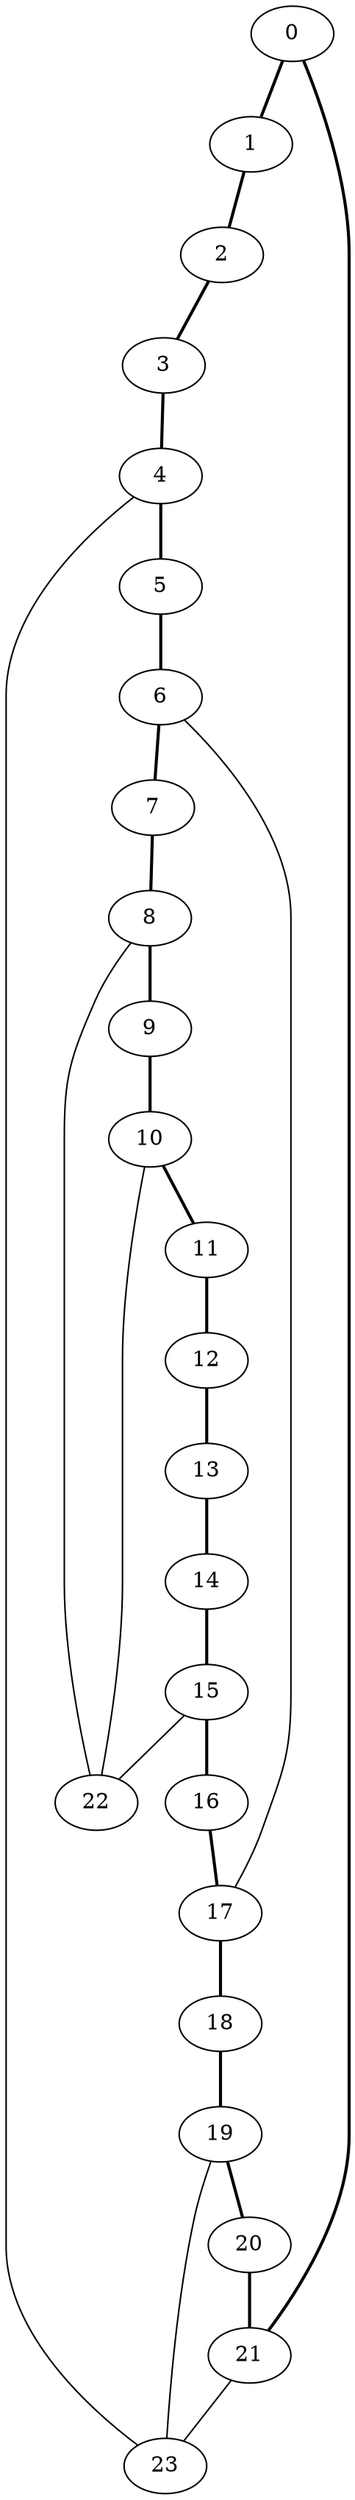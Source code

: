 graph G {
0 [ pos = " 2.00,0.00!" ];
0 -- 1[style=bold];
0 -- 21[style=bold];
1 [ pos = " 1.92,0.56!" ];
1 -- 2[style=bold];
2 [ pos = " 1.68,1.08!" ];
2 -- 3[style=bold];
3 [ pos = " 1.31,1.51!" ];
3 -- 4[style=bold];
4 [ pos = " 0.83,1.82!" ];
4 -- 5[style=bold];
4 -- 23;
5 [ pos = " 0.28,1.98!" ];
5 -- 6[style=bold];
6 [ pos = " -0.28,1.98!" ];
6 -- 7[style=bold];
6 -- 17;
7 [ pos = " -0.83,1.82!" ];
7 -- 8[style=bold];
8 [ pos = " -1.31,1.51!" ];
8 -- 9[style=bold];
8 -- 22;
9 [ pos = " -1.68,1.08!" ];
9 -- 10[style=bold];
10 [ pos = " -1.92,0.56!" ];
10 -- 11[style=bold];
10 -- 22;
11 [ pos = " -2.00,0.00!" ];
11 -- 12[style=bold];
12 [ pos = " -1.92,-0.56!" ];
12 -- 13[style=bold];
13 [ pos = " -1.68,-1.08!" ];
13 -- 14[style=bold];
14 [ pos = " -1.31,-1.51!" ];
14 -- 15[style=bold];
15 [ pos = " -0.83,-1.82!" ];
15 -- 16[style=bold];
15 -- 22;
16 [ pos = " -0.28,-1.98!" ];
16 -- 17[style=bold];
17 [ pos = " 0.28,-1.98!" ];
17 -- 18[style=bold];
18 [ pos = " 0.83,-1.82!" ];
18 -- 19[style=bold];
19 [ pos = " 1.31,-1.51!" ];
19 -- 20[style=bold];
19 -- 23;
20 [ pos = " 1.68,-1.08!" ];
20 -- 21[style=bold];
21 [ pos = " 1.92,-0.56!" ];
21 -- 23;
}

